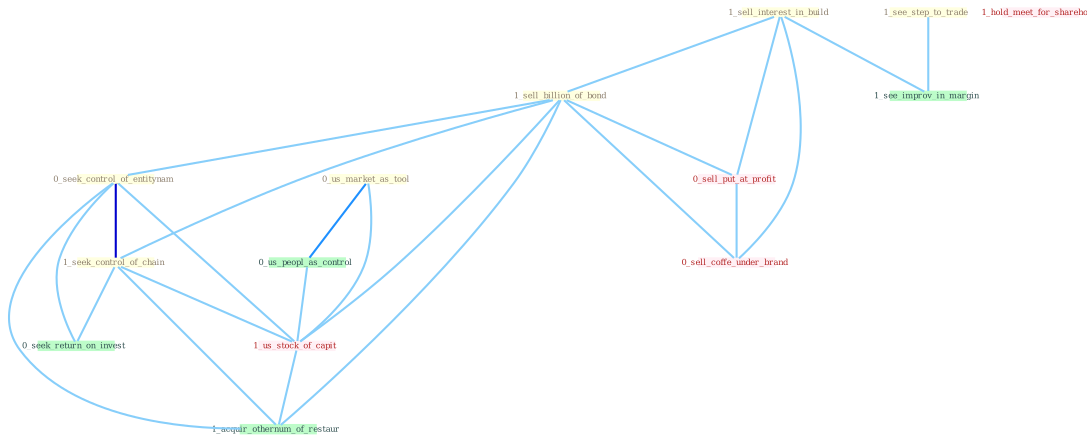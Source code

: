 Graph G{ 
    node
    [shape=polygon,style=filled,width=.5,height=.06,color="#BDFCC9",fixedsize=true,fontsize=4,
    fontcolor="#2f4f4f"];
    {node
    [color="#ffffe0", fontcolor="#8b7d6b"] "1_sell_interest_in_build " "1_sell_billion_of_bond " "0_seek_control_of_entitynam " "0_us_market_as_tool " "1_see_step_to_trade " "1_seek_control_of_chain "}
{node [color="#fff0f5", fontcolor="#b22222"] "0_sell_put_at_profit " "1_us_stock_of_capit " "0_sell_coffe_under_brand " "1_hold_meet_for_sharehold "}
edge [color="#B0E2FF"];

	"1_sell_interest_in_build " -- "1_sell_billion_of_bond " [w="1", color="#87cefa" ];
	"1_sell_interest_in_build " -- "0_sell_put_at_profit " [w="1", color="#87cefa" ];
	"1_sell_interest_in_build " -- "1_see_improv_in_margin " [w="1", color="#87cefa" ];
	"1_sell_interest_in_build " -- "0_sell_coffe_under_brand " [w="1", color="#87cefa" ];
	"1_sell_billion_of_bond " -- "0_seek_control_of_entitynam " [w="1", color="#87cefa" ];
	"1_sell_billion_of_bond " -- "1_seek_control_of_chain " [w="1", color="#87cefa" ];
	"1_sell_billion_of_bond " -- "0_sell_put_at_profit " [w="1", color="#87cefa" ];
	"1_sell_billion_of_bond " -- "1_us_stock_of_capit " [w="1", color="#87cefa" ];
	"1_sell_billion_of_bond " -- "0_sell_coffe_under_brand " [w="1", color="#87cefa" ];
	"1_sell_billion_of_bond " -- "1_acquir_othernum_of_restaur " [w="1", color="#87cefa" ];
	"0_seek_control_of_entitynam " -- "1_seek_control_of_chain " [w="3", color="#0000cd" , len=0.6];
	"0_seek_control_of_entitynam " -- "0_seek_return_on_invest " [w="1", color="#87cefa" ];
	"0_seek_control_of_entitynam " -- "1_us_stock_of_capit " [w="1", color="#87cefa" ];
	"0_seek_control_of_entitynam " -- "1_acquir_othernum_of_restaur " [w="1", color="#87cefa" ];
	"0_us_market_as_tool " -- "0_us_peopl_as_control " [w="2", color="#1e90ff" , len=0.8];
	"0_us_market_as_tool " -- "1_us_stock_of_capit " [w="1", color="#87cefa" ];
	"1_see_step_to_trade " -- "1_see_improv_in_margin " [w="1", color="#87cefa" ];
	"1_seek_control_of_chain " -- "0_seek_return_on_invest " [w="1", color="#87cefa" ];
	"1_seek_control_of_chain " -- "1_us_stock_of_capit " [w="1", color="#87cefa" ];
	"1_seek_control_of_chain " -- "1_acquir_othernum_of_restaur " [w="1", color="#87cefa" ];
	"0_us_peopl_as_control " -- "1_us_stock_of_capit " [w="1", color="#87cefa" ];
	"0_sell_put_at_profit " -- "0_sell_coffe_under_brand " [w="1", color="#87cefa" ];
	"1_us_stock_of_capit " -- "1_acquir_othernum_of_restaur " [w="1", color="#87cefa" ];
}